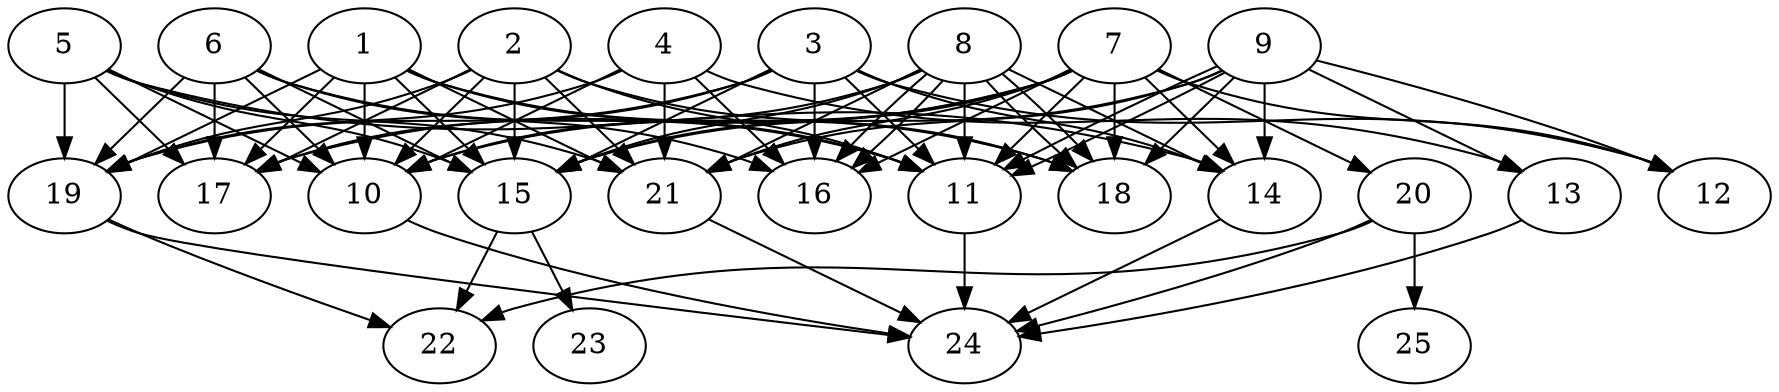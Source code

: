 // DAG automatically generated by daggen at Tue Aug  6 16:26:47 2019
// ./daggen --dot -n 25 --ccr 0.4 --fat 0.8 --regular 0.5 --density 0.9 --mindata 5242880 --maxdata 52428800 
digraph G {
  1 [size="68789760", alpha="0.02", expect_size="27515904"] 
  1 -> 10 [size ="27515904"]
  1 -> 11 [size ="27515904"]
  1 -> 15 [size ="27515904"]
  1 -> 17 [size ="27515904"]
  1 -> 18 [size ="27515904"]
  1 -> 19 [size ="27515904"]
  1 -> 21 [size ="27515904"]
  2 [size="124528640", alpha="0.15", expect_size="49811456"] 
  2 -> 10 [size ="49811456"]
  2 -> 11 [size ="49811456"]
  2 -> 15 [size ="49811456"]
  2 -> 17 [size ="49811456"]
  2 -> 18 [size ="49811456"]
  2 -> 19 [size ="49811456"]
  2 -> 21 [size ="49811456"]
  3 [size="28756480", alpha="0.14", expect_size="11502592"] 
  3 -> 11 [size ="11502592"]
  3 -> 12 [size ="11502592"]
  3 -> 14 [size ="11502592"]
  3 -> 15 [size ="11502592"]
  3 -> 16 [size ="11502592"]
  3 -> 17 [size ="11502592"]
  3 -> 19 [size ="11502592"]
  4 [size="130757120", alpha="0.19", expect_size="52302848"] 
  4 -> 10 [size ="52302848"]
  4 -> 13 [size ="52302848"]
  4 -> 16 [size ="52302848"]
  4 -> 19 [size ="52302848"]
  4 -> 21 [size ="52302848"]
  5 [size="75156480", alpha="0.08", expect_size="30062592"] 
  5 -> 10 [size ="30062592"]
  5 -> 14 [size ="30062592"]
  5 -> 15 [size ="30062592"]
  5 -> 17 [size ="30062592"]
  5 -> 19 [size ="30062592"]
  5 -> 21 [size ="30062592"]
  6 [size="50844160", alpha="0.19", expect_size="20337664"] 
  6 -> 10 [size ="20337664"]
  6 -> 11 [size ="20337664"]
  6 -> 15 [size ="20337664"]
  6 -> 16 [size ="20337664"]
  6 -> 17 [size ="20337664"]
  6 -> 19 [size ="20337664"]
  7 [size="99197440", alpha="0.16", expect_size="39678976"] 
  7 -> 10 [size ="39678976"]
  7 -> 11 [size ="39678976"]
  7 -> 12 [size ="39678976"]
  7 -> 14 [size ="39678976"]
  7 -> 15 [size ="39678976"]
  7 -> 16 [size ="39678976"]
  7 -> 17 [size ="39678976"]
  7 -> 18 [size ="39678976"]
  7 -> 20 [size ="39678976"]
  7 -> 21 [size ="39678976"]
  8 [size="51911680", alpha="0.07", expect_size="20764672"] 
  8 -> 10 [size ="20764672"]
  8 -> 11 [size ="20764672"]
  8 -> 14 [size ="20764672"]
  8 -> 15 [size ="20764672"]
  8 -> 16 [size ="20764672"]
  8 -> 16 [size ="20764672"]
  8 -> 18 [size ="20764672"]
  8 -> 18 [size ="20764672"]
  8 -> 21 [size ="20764672"]
  9 [size="96832000", alpha="0.04", expect_size="38732800"] 
  9 -> 11 [size ="38732800"]
  9 -> 11 [size ="38732800"]
  9 -> 12 [size ="38732800"]
  9 -> 13 [size ="38732800"]
  9 -> 14 [size ="38732800"]
  9 -> 15 [size ="38732800"]
  9 -> 18 [size ="38732800"]
  9 -> 21 [size ="38732800"]
  10 [size="43504640", alpha="0.13", expect_size="17401856"] 
  10 -> 24 [size ="17401856"]
  11 [size="130178560", alpha="0.15", expect_size="52071424"] 
  11 -> 24 [size ="52071424"]
  12 [size="22008320", alpha="0.14", expect_size="8803328"] 
  13 [size="111270400", alpha="0.04", expect_size="44508160"] 
  13 -> 24 [size ="44508160"]
  14 [size="77437440", alpha="0.16", expect_size="30974976"] 
  14 -> 24 [size ="30974976"]
  15 [size="72619520", alpha="0.12", expect_size="29047808"] 
  15 -> 22 [size ="29047808"]
  15 -> 23 [size ="29047808"]
  16 [size="117493760", alpha="0.12", expect_size="46997504"] 
  17 [size="110720000", alpha="0.13", expect_size="44288000"] 
  18 [size="87851520", alpha="0.09", expect_size="35140608"] 
  19 [size="130785280", alpha="0.15", expect_size="52314112"] 
  19 -> 22 [size ="52314112"]
  19 -> 24 [size ="52314112"]
  20 [size="36480000", alpha="0.06", expect_size="14592000"] 
  20 -> 22 [size ="14592000"]
  20 -> 24 [size ="14592000"]
  20 -> 25 [size ="14592000"]
  21 [size="110932480", alpha="0.05", expect_size="44372992"] 
  21 -> 24 [size ="44372992"]
  22 [size="79656960", alpha="0.04", expect_size="31862784"] 
  23 [size="45196800", alpha="0.05", expect_size="18078720"] 
  24 [size="70133760", alpha="0.06", expect_size="28053504"] 
  25 [size="44999680", alpha="0.17", expect_size="17999872"] 
}
